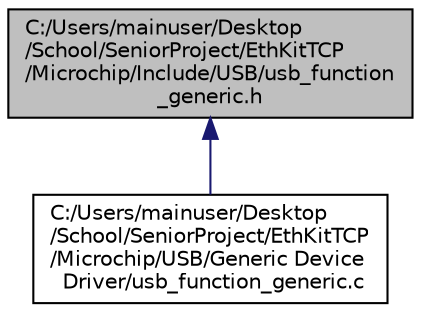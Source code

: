 digraph "C:/Users/mainuser/Desktop/School/SeniorProject/EthKitTCP/Microchip/Include/USB/usb_function_generic.h"
{
  edge [fontname="Helvetica",fontsize="10",labelfontname="Helvetica",labelfontsize="10"];
  node [fontname="Helvetica",fontsize="10",shape=record];
  Node1 [label="C:/Users/mainuser/Desktop\l/School/SeniorProject/EthKitTCP\l/Microchip/Include/USB/usb_function\l_generic.h",height=0.2,width=0.4,color="black", fillcolor="grey75", style="filled", fontcolor="black"];
  Node1 -> Node2 [dir="back",color="midnightblue",fontsize="10",style="solid",fontname="Helvetica"];
  Node2 [label="C:/Users/mainuser/Desktop\l/School/SeniorProject/EthKitTCP\l/Microchip/USB/Generic Device\l Driver/usb_function_generic.c",height=0.2,width=0.4,color="black", fillcolor="white", style="filled",URL="$usb__function__generic_8c.html"];
}
